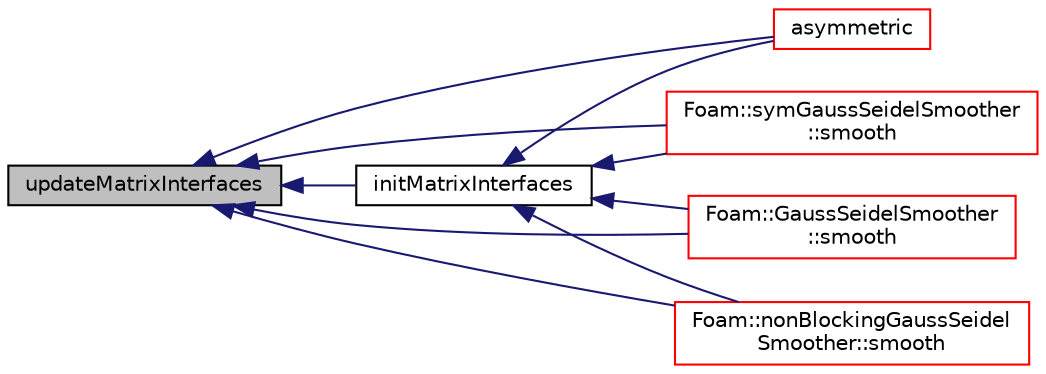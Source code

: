 digraph "updateMatrixInterfaces"
{
  bgcolor="transparent";
  edge [fontname="Helvetica",fontsize="10",labelfontname="Helvetica",labelfontsize="10"];
  node [fontname="Helvetica",fontsize="10",shape=record];
  rankdir="LR";
  Node1 [label="updateMatrixInterfaces",height=0.2,width=0.4,color="black", fillcolor="grey75", style="filled", fontcolor="black"];
  Node1 -> Node2 [dir="back",color="midnightblue",fontsize="10",style="solid",fontname="Helvetica"];
  Node2 [label="asymmetric",height=0.2,width=0.4,color="red",URL="$a01311.html#aa9d1039c9d27fbd5467eadc204a33c21"];
  Node1 -> Node3 [dir="back",color="midnightblue",fontsize="10",style="solid",fontname="Helvetica"];
  Node3 [label="initMatrixInterfaces",height=0.2,width=0.4,color="black",URL="$a01311.html#a2ad83869ca7c1993c7feb895fdb04f0d",tooltip="Initialise the update of interfaced interfaces. "];
  Node3 -> Node2 [dir="back",color="midnightblue",fontsize="10",style="solid",fontname="Helvetica"];
  Node3 -> Node4 [dir="back",color="midnightblue",fontsize="10",style="solid",fontname="Helvetica"];
  Node4 [label="Foam::symGaussSeidelSmoother\l::smooth",height=0.2,width=0.4,color="red",URL="$a02613.html#a8622cba882900a35ce041c544a6134c0",tooltip="Smooth for the given number of sweeps. "];
  Node3 -> Node5 [dir="back",color="midnightblue",fontsize="10",style="solid",fontname="Helvetica"];
  Node5 [label="Foam::GaussSeidelSmoother\l::smooth",height=0.2,width=0.4,color="red",URL="$a00924.html#a8622cba882900a35ce041c544a6134c0",tooltip="Smooth for the given number of sweeps. "];
  Node3 -> Node6 [dir="back",color="midnightblue",fontsize="10",style="solid",fontname="Helvetica"];
  Node6 [label="Foam::nonBlockingGaussSeidel\lSmoother::smooth",height=0.2,width=0.4,color="red",URL="$a01656.html#a84def9b216d3c88d8c9d2e410aa7ff04",tooltip="Smooth for the given number of sweeps. "];
  Node1 -> Node4 [dir="back",color="midnightblue",fontsize="10",style="solid",fontname="Helvetica"];
  Node1 -> Node5 [dir="back",color="midnightblue",fontsize="10",style="solid",fontname="Helvetica"];
  Node1 -> Node6 [dir="back",color="midnightblue",fontsize="10",style="solid",fontname="Helvetica"];
}
